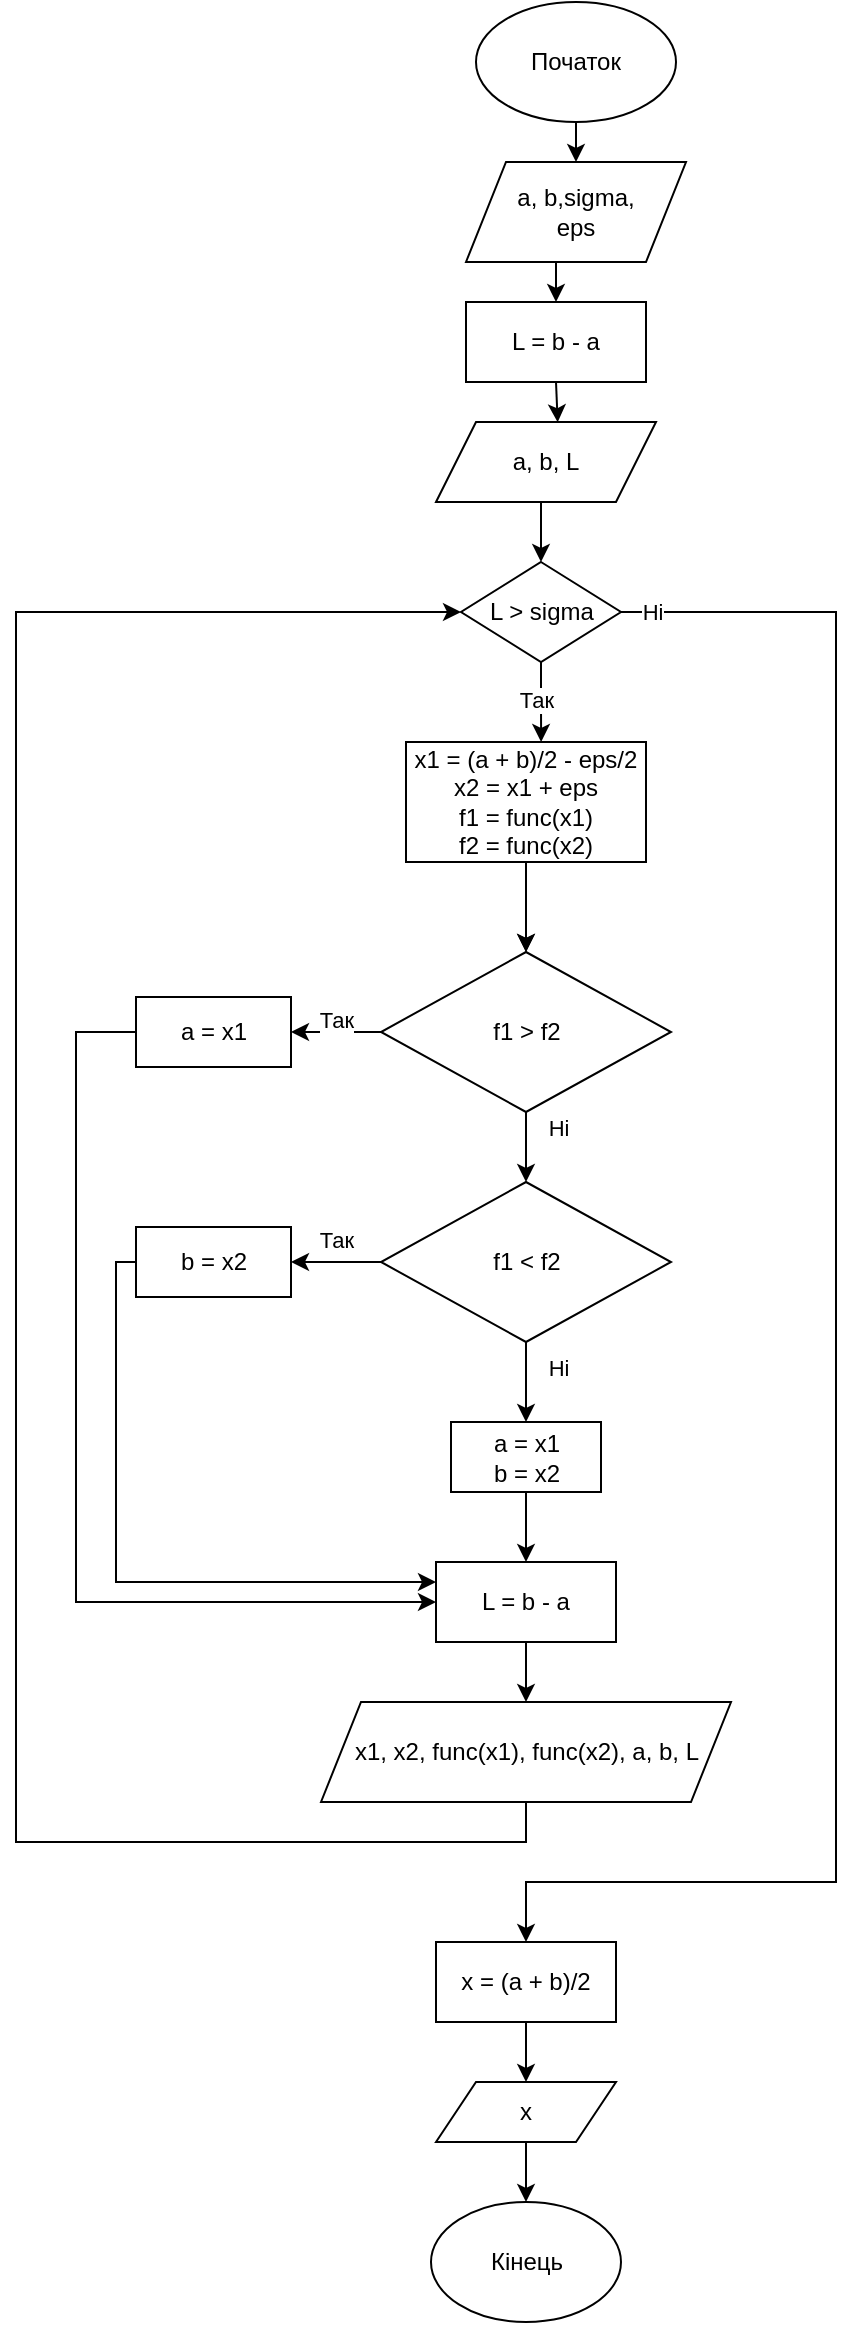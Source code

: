 <mxfile version="20.4.0" type="device"><diagram id="C5RBs43oDa-KdzZeNtuy" name="Page-1"><mxGraphModel dx="1662" dy="790" grid="1" gridSize="10" guides="1" tooltips="1" connect="1" arrows="1" fold="1" page="1" pageScale="1" pageWidth="827" pageHeight="1169" math="0" shadow="0"><root><mxCell id="WIyWlLk6GJQsqaUBKTNV-0"/><mxCell id="WIyWlLk6GJQsqaUBKTNV-1" parent="WIyWlLk6GJQsqaUBKTNV-0"/><mxCell id="Wcq8v0Spzg4cRM6Dpt8Z-5" style="edgeStyle=orthogonalEdgeStyle;rounded=0;orthogonalLoop=1;jettySize=auto;html=1;exitX=0.5;exitY=1;exitDx=0;exitDy=0;entryX=0.5;entryY=0;entryDx=0;entryDy=0;strokeColor=#000000;" parent="WIyWlLk6GJQsqaUBKTNV-1" source="Wcq8v0Spzg4cRM6Dpt8Z-0" target="Wcq8v0Spzg4cRM6Dpt8Z-4" edge="1"><mxGeometry relative="1" as="geometry"/></mxCell><mxCell id="Wcq8v0Spzg4cRM6Dpt8Z-0" value="a, b,sigma,&lt;br&gt;eps" style="shape=parallelogram;perimeter=parallelogramPerimeter;whiteSpace=wrap;html=1;fixedSize=1;fillColor=#FFFFFF;strokeColor=#000000;" parent="WIyWlLk6GJQsqaUBKTNV-1" vertex="1"><mxGeometry x="355" y="110" width="110" height="50" as="geometry"/></mxCell><mxCell id="Wcq8v0Spzg4cRM6Dpt8Z-3" style="edgeStyle=orthogonalEdgeStyle;rounded=0;orthogonalLoop=1;jettySize=auto;html=1;exitX=0.5;exitY=1;exitDx=0;exitDy=0;entryX=0.5;entryY=0;entryDx=0;entryDy=0;strokeColor=#000000;" parent="WIyWlLk6GJQsqaUBKTNV-1" source="Wcq8v0Spzg4cRM6Dpt8Z-1" target="Wcq8v0Spzg4cRM6Dpt8Z-0" edge="1"><mxGeometry relative="1" as="geometry"><mxPoint x="540" y="90" as="targetPoint"/><Array as="points"><mxPoint x="410" y="100"/></Array></mxGeometry></mxCell><mxCell id="Wcq8v0Spzg4cRM6Dpt8Z-1" value="Початок" style="ellipse;whiteSpace=wrap;html=1;fillColor=#FFFFFF;strokeColor=#000000;" parent="WIyWlLk6GJQsqaUBKTNV-1" vertex="1"><mxGeometry x="360" y="30" width="100" height="60" as="geometry"/></mxCell><mxCell id="Wcq8v0Spzg4cRM6Dpt8Z-2" value="Кінець" style="ellipse;whiteSpace=wrap;html=1;fillColor=#FFFFFF;strokeColor=#000000;" parent="WIyWlLk6GJQsqaUBKTNV-1" vertex="1"><mxGeometry x="337.5" y="1130" width="95" height="60" as="geometry"/></mxCell><mxCell id="Wcq8v0Spzg4cRM6Dpt8Z-7" style="edgeStyle=orthogonalEdgeStyle;rounded=0;orthogonalLoop=1;jettySize=auto;html=1;exitX=0.5;exitY=1;exitDx=0;exitDy=0;entryX=0.553;entryY=0.003;entryDx=0;entryDy=0;entryPerimeter=0;strokeColor=#000000;" parent="WIyWlLk6GJQsqaUBKTNV-1" source="Wcq8v0Spzg4cRM6Dpt8Z-4" target="38ErkbV3rT4c_7EeEyQY-0" edge="1"><mxGeometry relative="1" as="geometry"/></mxCell><mxCell id="Wcq8v0Spzg4cRM6Dpt8Z-4" value="L = b - a" style="rounded=0;whiteSpace=wrap;html=1;fillColor=#FFFFFF;strokeColor=#000000;" parent="WIyWlLk6GJQsqaUBKTNV-1" vertex="1"><mxGeometry x="355" y="180" width="90" height="40" as="geometry"/></mxCell><mxCell id="Wcq8v0Spzg4cRM6Dpt8Z-39" style="edgeStyle=orthogonalEdgeStyle;rounded=0;orthogonalLoop=1;jettySize=auto;html=1;exitX=1;exitY=0.5;exitDx=0;exitDy=0;entryX=0.5;entryY=0;entryDx=0;entryDy=0;strokeColor=#000000;" parent="WIyWlLk6GJQsqaUBKTNV-1" source="Wcq8v0Spzg4cRM6Dpt8Z-6" target="38ErkbV3rT4c_7EeEyQY-29" edge="1"><mxGeometry relative="1" as="geometry"><Array as="points"><mxPoint x="540" y="335"/><mxPoint x="540" y="970"/><mxPoint x="385" y="970"/></Array><mxPoint x="440" y="410" as="sourcePoint"/><mxPoint x="650" y="1120" as="targetPoint"/></mxGeometry></mxCell><mxCell id="Wcq8v0Spzg4cRM6Dpt8Z-42" value="Ні" style="edgeLabel;html=1;align=center;verticalAlign=middle;resizable=0;points=[];strokeColor=#000000;" parent="Wcq8v0Spzg4cRM6Dpt8Z-39" vertex="1" connectable="0"><mxGeometry x="-0.862" y="-2" relative="1" as="geometry"><mxPoint x="-49" y="-2" as="offset"/></mxGeometry></mxCell><mxCell id="38ErkbV3rT4c_7EeEyQY-20" style="edgeStyle=orthogonalEdgeStyle;rounded=0;orthogonalLoop=1;jettySize=auto;html=1;entryX=0.563;entryY=0;entryDx=0;entryDy=0;entryPerimeter=0;strokeColor=#000000;" parent="WIyWlLk6GJQsqaUBKTNV-1" source="Wcq8v0Spzg4cRM6Dpt8Z-6" target="Wcq8v0Spzg4cRM6Dpt8Z-8" edge="1"><mxGeometry relative="1" as="geometry"/></mxCell><mxCell id="Wcq8v0Spzg4cRM6Dpt8Z-6" value="L &amp;gt; sigma" style="rhombus;whiteSpace=wrap;html=1;fillColor=#FFFFFF;strokeColor=#000000;" parent="WIyWlLk6GJQsqaUBKTNV-1" vertex="1"><mxGeometry x="352.5" y="310" width="80" height="50" as="geometry"/></mxCell><mxCell id="38ErkbV3rT4c_7EeEyQY-4" style="edgeStyle=orthogonalEdgeStyle;rounded=0;orthogonalLoop=1;jettySize=auto;html=1;exitX=0.5;exitY=1;exitDx=0;exitDy=0;entryX=0.5;entryY=0;entryDx=0;entryDy=0;strokeColor=#000000;" parent="WIyWlLk6GJQsqaUBKTNV-1" source="Wcq8v0Spzg4cRM6Dpt8Z-8" target="38ErkbV3rT4c_7EeEyQY-3" edge="1"><mxGeometry relative="1" as="geometry"/></mxCell><mxCell id="38ErkbV3rT4c_7EeEyQY-12" value="" style="edgeStyle=orthogonalEdgeStyle;rounded=0;orthogonalLoop=1;jettySize=auto;html=1;strokeColor=#000000;" parent="WIyWlLk6GJQsqaUBKTNV-1" source="Wcq8v0Spzg4cRM6Dpt8Z-8" target="38ErkbV3rT4c_7EeEyQY-3" edge="1"><mxGeometry relative="1" as="geometry"/></mxCell><mxCell id="Wcq8v0Spzg4cRM6Dpt8Z-8" value="x1 = (a + b)/2 - eps/2&lt;br&gt;x2 = x1 + eps&lt;br&gt;f1 = func(x1)&lt;br&gt;f2 = func(x2)" style="rounded=0;whiteSpace=wrap;html=1;fillColor=#FFFFFF;strokeColor=#000000;" parent="WIyWlLk6GJQsqaUBKTNV-1" vertex="1"><mxGeometry x="325" y="400" width="120" height="60" as="geometry"/></mxCell><mxCell id="38ErkbV3rT4c_7EeEyQY-2" style="edgeStyle=orthogonalEdgeStyle;rounded=0;orthogonalLoop=1;jettySize=auto;html=1;exitX=0.5;exitY=1;exitDx=0;exitDy=0;entryX=0.5;entryY=0;entryDx=0;entryDy=0;strokeColor=#000000;" parent="WIyWlLk6GJQsqaUBKTNV-1" source="38ErkbV3rT4c_7EeEyQY-0" target="Wcq8v0Spzg4cRM6Dpt8Z-6" edge="1"><mxGeometry relative="1" as="geometry"/></mxCell><mxCell id="38ErkbV3rT4c_7EeEyQY-0" value="a, b, L" style="shape=parallelogram;perimeter=parallelogramPerimeter;whiteSpace=wrap;html=1;fixedSize=1;fillColor=#FFFFFF;strokeColor=#000000;" parent="WIyWlLk6GJQsqaUBKTNV-1" vertex="1"><mxGeometry x="340" y="240" width="110" height="40" as="geometry"/></mxCell><mxCell id="38ErkbV3rT4c_7EeEyQY-8" style="edgeStyle=orthogonalEdgeStyle;rounded=0;orthogonalLoop=1;jettySize=auto;html=1;exitX=0;exitY=0.5;exitDx=0;exitDy=0;entryX=1;entryY=0.5;entryDx=0;entryDy=0;strokeColor=#000000;" parent="WIyWlLk6GJQsqaUBKTNV-1" source="38ErkbV3rT4c_7EeEyQY-3" target="38ErkbV3rT4c_7EeEyQY-5" edge="1"><mxGeometry relative="1" as="geometry"/></mxCell><mxCell id="38ErkbV3rT4c_7EeEyQY-14" style="edgeStyle=orthogonalEdgeStyle;rounded=0;orthogonalLoop=1;jettySize=auto;html=1;exitX=0.5;exitY=1;exitDx=0;exitDy=0;entryX=0.5;entryY=0;entryDx=0;entryDy=0;strokeColor=#000000;" parent="WIyWlLk6GJQsqaUBKTNV-1" source="38ErkbV3rT4c_7EeEyQY-3" target="38ErkbV3rT4c_7EeEyQY-11" edge="1"><mxGeometry relative="1" as="geometry"/></mxCell><mxCell id="38ErkbV3rT4c_7EeEyQY-3" value="f1 &amp;gt; f2" style="rhombus;whiteSpace=wrap;html=1;fillColor=#FFFFFF;strokeColor=#000000;" parent="WIyWlLk6GJQsqaUBKTNV-1" vertex="1"><mxGeometry x="312.5" y="505" width="145" height="80" as="geometry"/></mxCell><mxCell id="38ErkbV3rT4c_7EeEyQY-23" style="edgeStyle=orthogonalEdgeStyle;rounded=0;orthogonalLoop=1;jettySize=auto;html=1;entryX=0;entryY=0.5;entryDx=0;entryDy=0;strokeColor=#000000;" parent="WIyWlLk6GJQsqaUBKTNV-1" source="38ErkbV3rT4c_7EeEyQY-5" target="38ErkbV3rT4c_7EeEyQY-22" edge="1"><mxGeometry relative="1" as="geometry"><Array as="points"><mxPoint x="160" y="545"/><mxPoint x="160" y="830"/></Array></mxGeometry></mxCell><mxCell id="38ErkbV3rT4c_7EeEyQY-5" value="a = x1" style="rounded=0;whiteSpace=wrap;html=1;fillColor=#FFFFFF;strokeColor=#000000;" parent="WIyWlLk6GJQsqaUBKTNV-1" vertex="1"><mxGeometry x="190" y="527.5" width="77.5" height="35" as="geometry"/></mxCell><mxCell id="38ErkbV3rT4c_7EeEyQY-24" style="edgeStyle=orthogonalEdgeStyle;rounded=0;orthogonalLoop=1;jettySize=auto;html=1;entryX=0;entryY=0.25;entryDx=0;entryDy=0;strokeColor=#000000;" parent="WIyWlLk6GJQsqaUBKTNV-1" source="38ErkbV3rT4c_7EeEyQY-6" target="38ErkbV3rT4c_7EeEyQY-22" edge="1"><mxGeometry relative="1" as="geometry"><Array as="points"><mxPoint x="180" y="660"/><mxPoint x="180" y="820"/></Array></mxGeometry></mxCell><mxCell id="38ErkbV3rT4c_7EeEyQY-6" value="b = x2" style="rounded=0;whiteSpace=wrap;html=1;fillColor=#FFFFFF;strokeColor=#000000;" parent="WIyWlLk6GJQsqaUBKTNV-1" vertex="1"><mxGeometry x="190" y="642.5" width="77.5" height="35" as="geometry"/></mxCell><mxCell id="38ErkbV3rT4c_7EeEyQY-25" style="edgeStyle=orthogonalEdgeStyle;rounded=0;orthogonalLoop=1;jettySize=auto;html=1;entryX=0.5;entryY=0;entryDx=0;entryDy=0;strokeColor=#000000;" parent="WIyWlLk6GJQsqaUBKTNV-1" source="38ErkbV3rT4c_7EeEyQY-7" target="38ErkbV3rT4c_7EeEyQY-22" edge="1"><mxGeometry relative="1" as="geometry"/></mxCell><mxCell id="38ErkbV3rT4c_7EeEyQY-7" value="a = x1&lt;br&gt;b = x2" style="rounded=0;whiteSpace=wrap;html=1;fillColor=#FFFFFF;strokeColor=#000000;" parent="WIyWlLk6GJQsqaUBKTNV-1" vertex="1"><mxGeometry x="347.5" y="740" width="75" height="35" as="geometry"/></mxCell><mxCell id="38ErkbV3rT4c_7EeEyQY-10" value="Так" style="edgeLabel;html=1;align=center;verticalAlign=middle;resizable=0;points=[];strokeColor=#000000;" parent="WIyWlLk6GJQsqaUBKTNV-1" vertex="1" connectable="0"><mxGeometry x="300" y="619.997" as="geometry"><mxPoint x="-10" y="29" as="offset"/></mxGeometry></mxCell><mxCell id="38ErkbV3rT4c_7EeEyQY-15" style="edgeStyle=orthogonalEdgeStyle;rounded=0;orthogonalLoop=1;jettySize=auto;html=1;exitX=0;exitY=0.5;exitDx=0;exitDy=0;entryX=1;entryY=0.5;entryDx=0;entryDy=0;strokeColor=#000000;" parent="WIyWlLk6GJQsqaUBKTNV-1" source="38ErkbV3rT4c_7EeEyQY-11" target="38ErkbV3rT4c_7EeEyQY-6" edge="1"><mxGeometry relative="1" as="geometry"/></mxCell><mxCell id="38ErkbV3rT4c_7EeEyQY-17" style="edgeStyle=orthogonalEdgeStyle;rounded=0;orthogonalLoop=1;jettySize=auto;html=1;strokeColor=#000000;" parent="WIyWlLk6GJQsqaUBKTNV-1" source="38ErkbV3rT4c_7EeEyQY-11" target="38ErkbV3rT4c_7EeEyQY-7" edge="1"><mxGeometry relative="1" as="geometry"/></mxCell><mxCell id="38ErkbV3rT4c_7EeEyQY-11" value="f1 &amp;lt; f2" style="rhombus;whiteSpace=wrap;html=1;fillColor=#FFFFFF;strokeColor=#000000;" parent="WIyWlLk6GJQsqaUBKTNV-1" vertex="1"><mxGeometry x="312.5" y="620" width="145" height="80" as="geometry"/></mxCell><mxCell id="38ErkbV3rT4c_7EeEyQY-16" value="Так" style="edgeLabel;html=1;align=center;verticalAlign=middle;resizable=0;points=[];strokeColor=#000000;" parent="WIyWlLk6GJQsqaUBKTNV-1" vertex="1" connectable="0"><mxGeometry x="300" y="509.997" as="geometry"><mxPoint x="-10" y="29" as="offset"/></mxGeometry></mxCell><mxCell id="38ErkbV3rT4c_7EeEyQY-18" value="Ні" style="edgeLabel;html=1;align=center;verticalAlign=middle;resizable=0;points=[];strokeColor=#000000;" parent="WIyWlLk6GJQsqaUBKTNV-1" vertex="1" connectable="0"><mxGeometry x="479.997" y="350.0" as="geometry"><mxPoint x="-79" y="243" as="offset"/></mxGeometry></mxCell><mxCell id="38ErkbV3rT4c_7EeEyQY-19" value="Ні" style="edgeLabel;html=1;align=center;verticalAlign=middle;resizable=0;points=[];strokeColor=#000000;" parent="WIyWlLk6GJQsqaUBKTNV-1" vertex="1" connectable="0"><mxGeometry x="479.997" y="470.0" as="geometry"><mxPoint x="-79" y="243" as="offset"/></mxGeometry></mxCell><mxCell id="38ErkbV3rT4c_7EeEyQY-21" value="Так" style="edgeLabel;html=1;align=center;verticalAlign=middle;resizable=0;points=[];strokeColor=#000000;" parent="WIyWlLk6GJQsqaUBKTNV-1" vertex="1" connectable="0"><mxGeometry x="400" y="349.997" as="geometry"><mxPoint x="-10" y="29" as="offset"/></mxGeometry></mxCell><mxCell id="38ErkbV3rT4c_7EeEyQY-27" style="edgeStyle=orthogonalEdgeStyle;rounded=0;orthogonalLoop=1;jettySize=auto;html=1;strokeColor=#000000;" parent="WIyWlLk6GJQsqaUBKTNV-1" source="38ErkbV3rT4c_7EeEyQY-22" target="38ErkbV3rT4c_7EeEyQY-26" edge="1"><mxGeometry relative="1" as="geometry"/></mxCell><mxCell id="38ErkbV3rT4c_7EeEyQY-22" value="L = b - a" style="rounded=0;whiteSpace=wrap;html=1;fillColor=#FFFFFF;strokeColor=#000000;" parent="WIyWlLk6GJQsqaUBKTNV-1" vertex="1"><mxGeometry x="340" y="810" width="90" height="40" as="geometry"/></mxCell><mxCell id="38ErkbV3rT4c_7EeEyQY-28" style="edgeStyle=orthogonalEdgeStyle;rounded=0;orthogonalLoop=1;jettySize=auto;html=1;exitX=0.5;exitY=1;exitDx=0;exitDy=0;entryX=0;entryY=0.5;entryDx=0;entryDy=0;strokeColor=#000000;" parent="WIyWlLk6GJQsqaUBKTNV-1" source="38ErkbV3rT4c_7EeEyQY-26" target="Wcq8v0Spzg4cRM6Dpt8Z-6" edge="1"><mxGeometry relative="1" as="geometry"><mxPoint x="100" y="660" as="targetPoint"/><Array as="points"><mxPoint x="385" y="950"/><mxPoint x="130" y="950"/><mxPoint x="130" y="335"/></Array></mxGeometry></mxCell><mxCell id="38ErkbV3rT4c_7EeEyQY-26" value="x1, x2, func(x1), func(x2), a, b, L" style="shape=parallelogram;perimeter=parallelogramPerimeter;whiteSpace=wrap;html=1;fixedSize=1;fillColor=#FFFFFF;strokeColor=#000000;" parent="WIyWlLk6GJQsqaUBKTNV-1" vertex="1"><mxGeometry x="282.5" y="880" width="205" height="50" as="geometry"/></mxCell><mxCell id="38ErkbV3rT4c_7EeEyQY-31" style="edgeStyle=orthogonalEdgeStyle;rounded=0;orthogonalLoop=1;jettySize=auto;html=1;strokeColor=#000000;" parent="WIyWlLk6GJQsqaUBKTNV-1" source="38ErkbV3rT4c_7EeEyQY-29" target="38ErkbV3rT4c_7EeEyQY-30" edge="1"><mxGeometry relative="1" as="geometry"/></mxCell><mxCell id="38ErkbV3rT4c_7EeEyQY-29" value="x = (a + b)/2" style="rounded=0;whiteSpace=wrap;html=1;fillColor=#FFFFFF;strokeColor=#000000;" parent="WIyWlLk6GJQsqaUBKTNV-1" vertex="1"><mxGeometry x="340" y="1000" width="90" height="40" as="geometry"/></mxCell><mxCell id="38ErkbV3rT4c_7EeEyQY-32" style="edgeStyle=orthogonalEdgeStyle;rounded=0;orthogonalLoop=1;jettySize=auto;html=1;strokeColor=#000000;" parent="WIyWlLk6GJQsqaUBKTNV-1" source="38ErkbV3rT4c_7EeEyQY-30" target="Wcq8v0Spzg4cRM6Dpt8Z-2" edge="1"><mxGeometry relative="1" as="geometry"/></mxCell><mxCell id="38ErkbV3rT4c_7EeEyQY-30" value="x" style="shape=parallelogram;perimeter=parallelogramPerimeter;whiteSpace=wrap;html=1;fixedSize=1;fillColor=#FFFFFF;strokeColor=#000000;" parent="WIyWlLk6GJQsqaUBKTNV-1" vertex="1"><mxGeometry x="340" y="1070" width="90" height="30" as="geometry"/></mxCell></root></mxGraphModel></diagram></mxfile>
